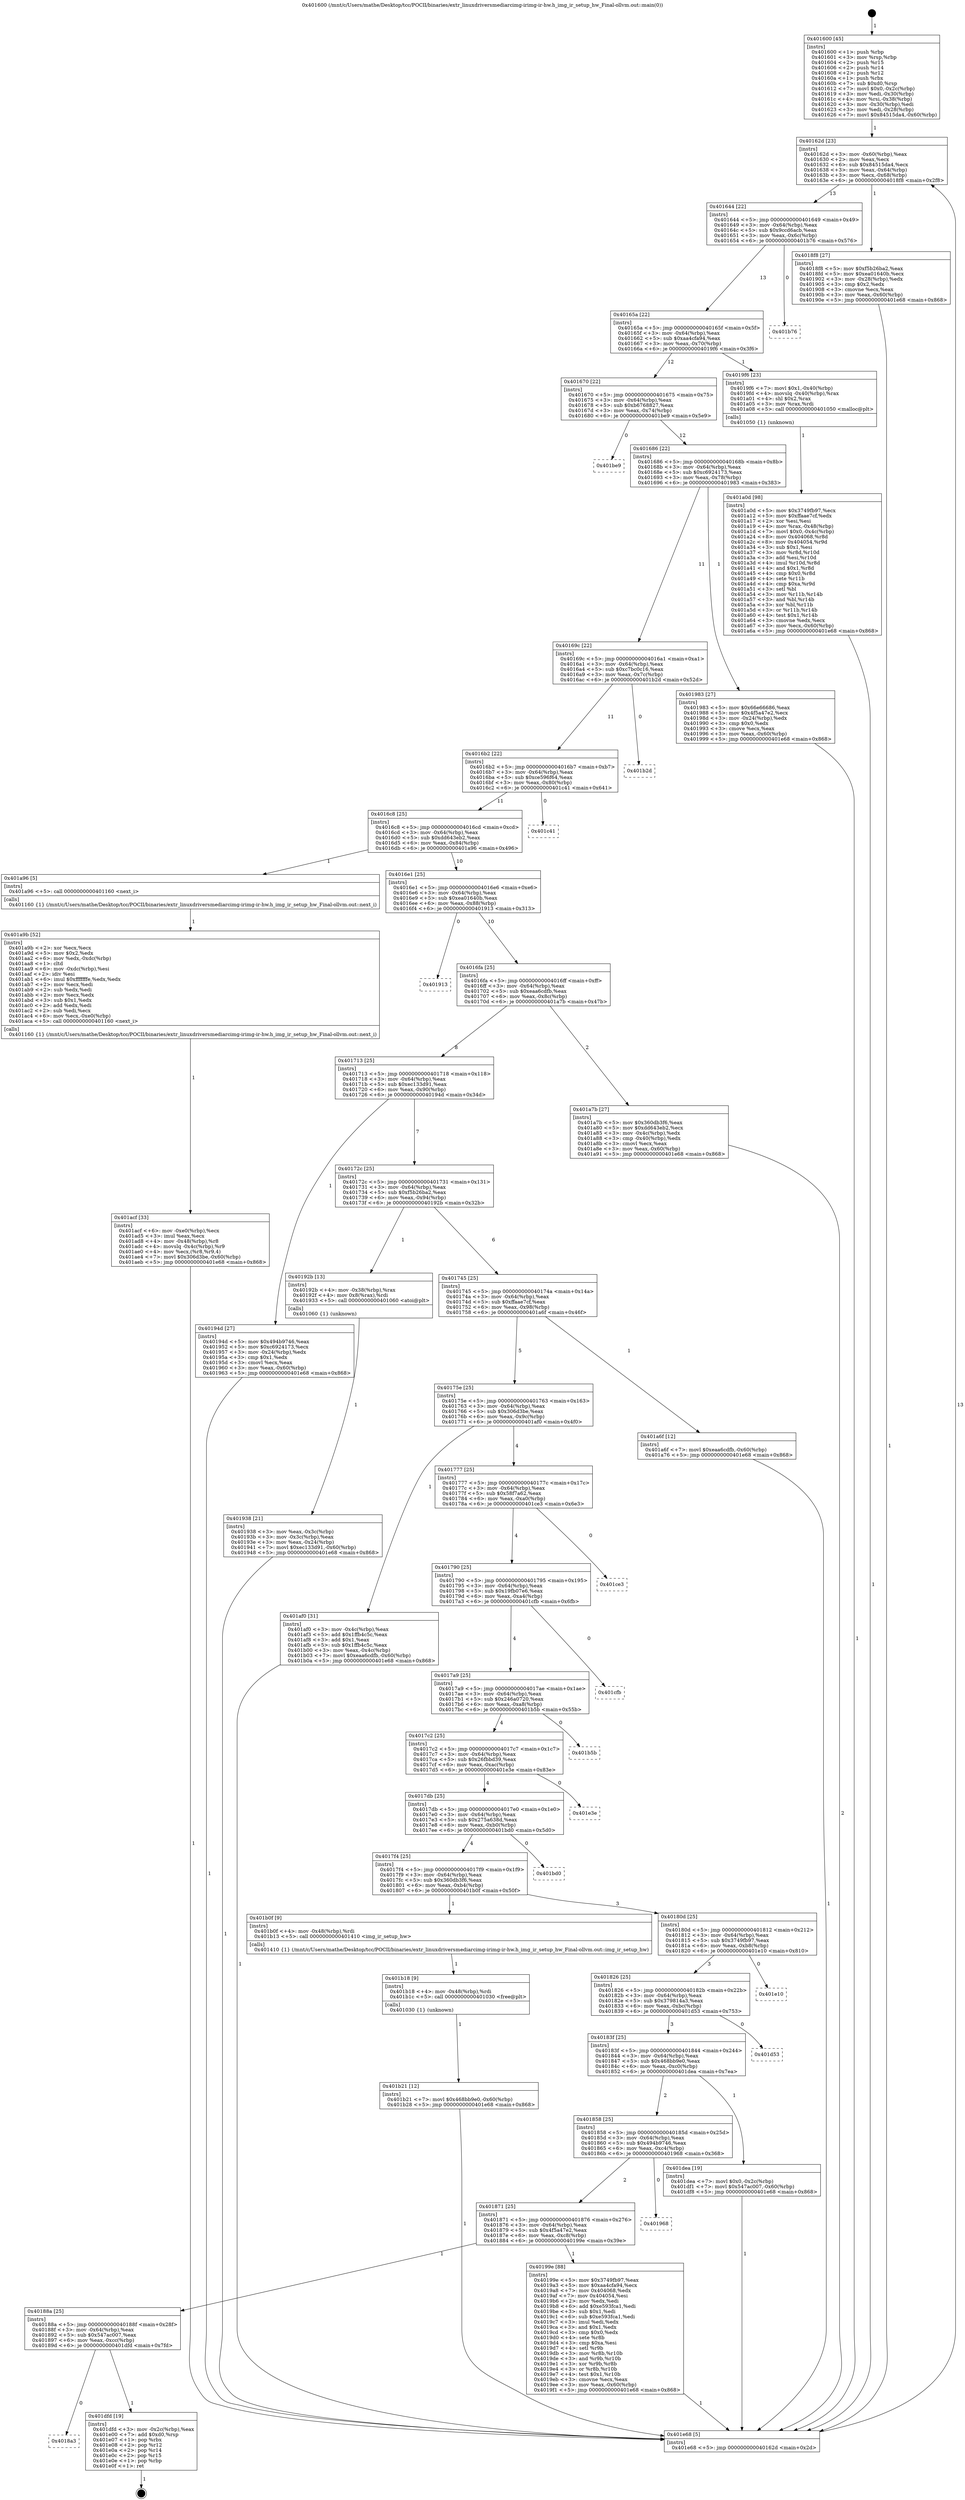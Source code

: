 digraph "0x401600" {
  label = "0x401600 (/mnt/c/Users/mathe/Desktop/tcc/POCII/binaries/extr_linuxdriversmediarcimg-irimg-ir-hw.h_img_ir_setup_hw_Final-ollvm.out::main(0))"
  labelloc = "t"
  node[shape=record]

  Entry [label="",width=0.3,height=0.3,shape=circle,fillcolor=black,style=filled]
  "0x40162d" [label="{
     0x40162d [23]\l
     | [instrs]\l
     &nbsp;&nbsp;0x40162d \<+3\>: mov -0x60(%rbp),%eax\l
     &nbsp;&nbsp;0x401630 \<+2\>: mov %eax,%ecx\l
     &nbsp;&nbsp;0x401632 \<+6\>: sub $0x84515da4,%ecx\l
     &nbsp;&nbsp;0x401638 \<+3\>: mov %eax,-0x64(%rbp)\l
     &nbsp;&nbsp;0x40163b \<+3\>: mov %ecx,-0x68(%rbp)\l
     &nbsp;&nbsp;0x40163e \<+6\>: je 00000000004018f8 \<main+0x2f8\>\l
  }"]
  "0x4018f8" [label="{
     0x4018f8 [27]\l
     | [instrs]\l
     &nbsp;&nbsp;0x4018f8 \<+5\>: mov $0xf5b26ba2,%eax\l
     &nbsp;&nbsp;0x4018fd \<+5\>: mov $0xea01640b,%ecx\l
     &nbsp;&nbsp;0x401902 \<+3\>: mov -0x28(%rbp),%edx\l
     &nbsp;&nbsp;0x401905 \<+3\>: cmp $0x2,%edx\l
     &nbsp;&nbsp;0x401908 \<+3\>: cmovne %ecx,%eax\l
     &nbsp;&nbsp;0x40190b \<+3\>: mov %eax,-0x60(%rbp)\l
     &nbsp;&nbsp;0x40190e \<+5\>: jmp 0000000000401e68 \<main+0x868\>\l
  }"]
  "0x401644" [label="{
     0x401644 [22]\l
     | [instrs]\l
     &nbsp;&nbsp;0x401644 \<+5\>: jmp 0000000000401649 \<main+0x49\>\l
     &nbsp;&nbsp;0x401649 \<+3\>: mov -0x64(%rbp),%eax\l
     &nbsp;&nbsp;0x40164c \<+5\>: sub $0x9ccd6acb,%eax\l
     &nbsp;&nbsp;0x401651 \<+3\>: mov %eax,-0x6c(%rbp)\l
     &nbsp;&nbsp;0x401654 \<+6\>: je 0000000000401b76 \<main+0x576\>\l
  }"]
  "0x401e68" [label="{
     0x401e68 [5]\l
     | [instrs]\l
     &nbsp;&nbsp;0x401e68 \<+5\>: jmp 000000000040162d \<main+0x2d\>\l
  }"]
  "0x401600" [label="{
     0x401600 [45]\l
     | [instrs]\l
     &nbsp;&nbsp;0x401600 \<+1\>: push %rbp\l
     &nbsp;&nbsp;0x401601 \<+3\>: mov %rsp,%rbp\l
     &nbsp;&nbsp;0x401604 \<+2\>: push %r15\l
     &nbsp;&nbsp;0x401606 \<+2\>: push %r14\l
     &nbsp;&nbsp;0x401608 \<+2\>: push %r12\l
     &nbsp;&nbsp;0x40160a \<+1\>: push %rbx\l
     &nbsp;&nbsp;0x40160b \<+7\>: sub $0xd0,%rsp\l
     &nbsp;&nbsp;0x401612 \<+7\>: movl $0x0,-0x2c(%rbp)\l
     &nbsp;&nbsp;0x401619 \<+3\>: mov %edi,-0x30(%rbp)\l
     &nbsp;&nbsp;0x40161c \<+4\>: mov %rsi,-0x38(%rbp)\l
     &nbsp;&nbsp;0x401620 \<+3\>: mov -0x30(%rbp),%edi\l
     &nbsp;&nbsp;0x401623 \<+3\>: mov %edi,-0x28(%rbp)\l
     &nbsp;&nbsp;0x401626 \<+7\>: movl $0x84515da4,-0x60(%rbp)\l
  }"]
  Exit [label="",width=0.3,height=0.3,shape=circle,fillcolor=black,style=filled,peripheries=2]
  "0x401b76" [label="{
     0x401b76\l
  }", style=dashed]
  "0x40165a" [label="{
     0x40165a [22]\l
     | [instrs]\l
     &nbsp;&nbsp;0x40165a \<+5\>: jmp 000000000040165f \<main+0x5f\>\l
     &nbsp;&nbsp;0x40165f \<+3\>: mov -0x64(%rbp),%eax\l
     &nbsp;&nbsp;0x401662 \<+5\>: sub $0xaa4cfa94,%eax\l
     &nbsp;&nbsp;0x401667 \<+3\>: mov %eax,-0x70(%rbp)\l
     &nbsp;&nbsp;0x40166a \<+6\>: je 00000000004019f6 \<main+0x3f6\>\l
  }"]
  "0x4018a3" [label="{
     0x4018a3\l
  }", style=dashed]
  "0x4019f6" [label="{
     0x4019f6 [23]\l
     | [instrs]\l
     &nbsp;&nbsp;0x4019f6 \<+7\>: movl $0x1,-0x40(%rbp)\l
     &nbsp;&nbsp;0x4019fd \<+4\>: movslq -0x40(%rbp),%rax\l
     &nbsp;&nbsp;0x401a01 \<+4\>: shl $0x2,%rax\l
     &nbsp;&nbsp;0x401a05 \<+3\>: mov %rax,%rdi\l
     &nbsp;&nbsp;0x401a08 \<+5\>: call 0000000000401050 \<malloc@plt\>\l
     | [calls]\l
     &nbsp;&nbsp;0x401050 \{1\} (unknown)\l
  }"]
  "0x401670" [label="{
     0x401670 [22]\l
     | [instrs]\l
     &nbsp;&nbsp;0x401670 \<+5\>: jmp 0000000000401675 \<main+0x75\>\l
     &nbsp;&nbsp;0x401675 \<+3\>: mov -0x64(%rbp),%eax\l
     &nbsp;&nbsp;0x401678 \<+5\>: sub $0xb6768827,%eax\l
     &nbsp;&nbsp;0x40167d \<+3\>: mov %eax,-0x74(%rbp)\l
     &nbsp;&nbsp;0x401680 \<+6\>: je 0000000000401be9 \<main+0x5e9\>\l
  }"]
  "0x401dfd" [label="{
     0x401dfd [19]\l
     | [instrs]\l
     &nbsp;&nbsp;0x401dfd \<+3\>: mov -0x2c(%rbp),%eax\l
     &nbsp;&nbsp;0x401e00 \<+7\>: add $0xd0,%rsp\l
     &nbsp;&nbsp;0x401e07 \<+1\>: pop %rbx\l
     &nbsp;&nbsp;0x401e08 \<+2\>: pop %r12\l
     &nbsp;&nbsp;0x401e0a \<+2\>: pop %r14\l
     &nbsp;&nbsp;0x401e0c \<+2\>: pop %r15\l
     &nbsp;&nbsp;0x401e0e \<+1\>: pop %rbp\l
     &nbsp;&nbsp;0x401e0f \<+1\>: ret\l
  }"]
  "0x401be9" [label="{
     0x401be9\l
  }", style=dashed]
  "0x401686" [label="{
     0x401686 [22]\l
     | [instrs]\l
     &nbsp;&nbsp;0x401686 \<+5\>: jmp 000000000040168b \<main+0x8b\>\l
     &nbsp;&nbsp;0x40168b \<+3\>: mov -0x64(%rbp),%eax\l
     &nbsp;&nbsp;0x40168e \<+5\>: sub $0xc6924173,%eax\l
     &nbsp;&nbsp;0x401693 \<+3\>: mov %eax,-0x78(%rbp)\l
     &nbsp;&nbsp;0x401696 \<+6\>: je 0000000000401983 \<main+0x383\>\l
  }"]
  "0x401b21" [label="{
     0x401b21 [12]\l
     | [instrs]\l
     &nbsp;&nbsp;0x401b21 \<+7\>: movl $0x468bb9e0,-0x60(%rbp)\l
     &nbsp;&nbsp;0x401b28 \<+5\>: jmp 0000000000401e68 \<main+0x868\>\l
  }"]
  "0x401983" [label="{
     0x401983 [27]\l
     | [instrs]\l
     &nbsp;&nbsp;0x401983 \<+5\>: mov $0x66e66686,%eax\l
     &nbsp;&nbsp;0x401988 \<+5\>: mov $0x4f5a47e2,%ecx\l
     &nbsp;&nbsp;0x40198d \<+3\>: mov -0x24(%rbp),%edx\l
     &nbsp;&nbsp;0x401990 \<+3\>: cmp $0x0,%edx\l
     &nbsp;&nbsp;0x401993 \<+3\>: cmove %ecx,%eax\l
     &nbsp;&nbsp;0x401996 \<+3\>: mov %eax,-0x60(%rbp)\l
     &nbsp;&nbsp;0x401999 \<+5\>: jmp 0000000000401e68 \<main+0x868\>\l
  }"]
  "0x40169c" [label="{
     0x40169c [22]\l
     | [instrs]\l
     &nbsp;&nbsp;0x40169c \<+5\>: jmp 00000000004016a1 \<main+0xa1\>\l
     &nbsp;&nbsp;0x4016a1 \<+3\>: mov -0x64(%rbp),%eax\l
     &nbsp;&nbsp;0x4016a4 \<+5\>: sub $0xc7bc0c16,%eax\l
     &nbsp;&nbsp;0x4016a9 \<+3\>: mov %eax,-0x7c(%rbp)\l
     &nbsp;&nbsp;0x4016ac \<+6\>: je 0000000000401b2d \<main+0x52d\>\l
  }"]
  "0x401b18" [label="{
     0x401b18 [9]\l
     | [instrs]\l
     &nbsp;&nbsp;0x401b18 \<+4\>: mov -0x48(%rbp),%rdi\l
     &nbsp;&nbsp;0x401b1c \<+5\>: call 0000000000401030 \<free@plt\>\l
     | [calls]\l
     &nbsp;&nbsp;0x401030 \{1\} (unknown)\l
  }"]
  "0x401b2d" [label="{
     0x401b2d\l
  }", style=dashed]
  "0x4016b2" [label="{
     0x4016b2 [22]\l
     | [instrs]\l
     &nbsp;&nbsp;0x4016b2 \<+5\>: jmp 00000000004016b7 \<main+0xb7\>\l
     &nbsp;&nbsp;0x4016b7 \<+3\>: mov -0x64(%rbp),%eax\l
     &nbsp;&nbsp;0x4016ba \<+5\>: sub $0xce596f64,%eax\l
     &nbsp;&nbsp;0x4016bf \<+3\>: mov %eax,-0x80(%rbp)\l
     &nbsp;&nbsp;0x4016c2 \<+6\>: je 0000000000401c41 \<main+0x641\>\l
  }"]
  "0x401acf" [label="{
     0x401acf [33]\l
     | [instrs]\l
     &nbsp;&nbsp;0x401acf \<+6\>: mov -0xe0(%rbp),%ecx\l
     &nbsp;&nbsp;0x401ad5 \<+3\>: imul %eax,%ecx\l
     &nbsp;&nbsp;0x401ad8 \<+4\>: mov -0x48(%rbp),%r8\l
     &nbsp;&nbsp;0x401adc \<+4\>: movslq -0x4c(%rbp),%r9\l
     &nbsp;&nbsp;0x401ae0 \<+4\>: mov %ecx,(%r8,%r9,4)\l
     &nbsp;&nbsp;0x401ae4 \<+7\>: movl $0x306d3be,-0x60(%rbp)\l
     &nbsp;&nbsp;0x401aeb \<+5\>: jmp 0000000000401e68 \<main+0x868\>\l
  }"]
  "0x401c41" [label="{
     0x401c41\l
  }", style=dashed]
  "0x4016c8" [label="{
     0x4016c8 [25]\l
     | [instrs]\l
     &nbsp;&nbsp;0x4016c8 \<+5\>: jmp 00000000004016cd \<main+0xcd\>\l
     &nbsp;&nbsp;0x4016cd \<+3\>: mov -0x64(%rbp),%eax\l
     &nbsp;&nbsp;0x4016d0 \<+5\>: sub $0xdd643eb2,%eax\l
     &nbsp;&nbsp;0x4016d5 \<+6\>: mov %eax,-0x84(%rbp)\l
     &nbsp;&nbsp;0x4016db \<+6\>: je 0000000000401a96 \<main+0x496\>\l
  }"]
  "0x401a9b" [label="{
     0x401a9b [52]\l
     | [instrs]\l
     &nbsp;&nbsp;0x401a9b \<+2\>: xor %ecx,%ecx\l
     &nbsp;&nbsp;0x401a9d \<+5\>: mov $0x2,%edx\l
     &nbsp;&nbsp;0x401aa2 \<+6\>: mov %edx,-0xdc(%rbp)\l
     &nbsp;&nbsp;0x401aa8 \<+1\>: cltd\l
     &nbsp;&nbsp;0x401aa9 \<+6\>: mov -0xdc(%rbp),%esi\l
     &nbsp;&nbsp;0x401aaf \<+2\>: idiv %esi\l
     &nbsp;&nbsp;0x401ab1 \<+6\>: imul $0xfffffffe,%edx,%edx\l
     &nbsp;&nbsp;0x401ab7 \<+2\>: mov %ecx,%edi\l
     &nbsp;&nbsp;0x401ab9 \<+2\>: sub %edx,%edi\l
     &nbsp;&nbsp;0x401abb \<+2\>: mov %ecx,%edx\l
     &nbsp;&nbsp;0x401abd \<+3\>: sub $0x1,%edx\l
     &nbsp;&nbsp;0x401ac0 \<+2\>: add %edx,%edi\l
     &nbsp;&nbsp;0x401ac2 \<+2\>: sub %edi,%ecx\l
     &nbsp;&nbsp;0x401ac4 \<+6\>: mov %ecx,-0xe0(%rbp)\l
     &nbsp;&nbsp;0x401aca \<+5\>: call 0000000000401160 \<next_i\>\l
     | [calls]\l
     &nbsp;&nbsp;0x401160 \{1\} (/mnt/c/Users/mathe/Desktop/tcc/POCII/binaries/extr_linuxdriversmediarcimg-irimg-ir-hw.h_img_ir_setup_hw_Final-ollvm.out::next_i)\l
  }"]
  "0x401a96" [label="{
     0x401a96 [5]\l
     | [instrs]\l
     &nbsp;&nbsp;0x401a96 \<+5\>: call 0000000000401160 \<next_i\>\l
     | [calls]\l
     &nbsp;&nbsp;0x401160 \{1\} (/mnt/c/Users/mathe/Desktop/tcc/POCII/binaries/extr_linuxdriversmediarcimg-irimg-ir-hw.h_img_ir_setup_hw_Final-ollvm.out::next_i)\l
  }"]
  "0x4016e1" [label="{
     0x4016e1 [25]\l
     | [instrs]\l
     &nbsp;&nbsp;0x4016e1 \<+5\>: jmp 00000000004016e6 \<main+0xe6\>\l
     &nbsp;&nbsp;0x4016e6 \<+3\>: mov -0x64(%rbp),%eax\l
     &nbsp;&nbsp;0x4016e9 \<+5\>: sub $0xea01640b,%eax\l
     &nbsp;&nbsp;0x4016ee \<+6\>: mov %eax,-0x88(%rbp)\l
     &nbsp;&nbsp;0x4016f4 \<+6\>: je 0000000000401913 \<main+0x313\>\l
  }"]
  "0x401a0d" [label="{
     0x401a0d [98]\l
     | [instrs]\l
     &nbsp;&nbsp;0x401a0d \<+5\>: mov $0x3749fb97,%ecx\l
     &nbsp;&nbsp;0x401a12 \<+5\>: mov $0xffaae7cf,%edx\l
     &nbsp;&nbsp;0x401a17 \<+2\>: xor %esi,%esi\l
     &nbsp;&nbsp;0x401a19 \<+4\>: mov %rax,-0x48(%rbp)\l
     &nbsp;&nbsp;0x401a1d \<+7\>: movl $0x0,-0x4c(%rbp)\l
     &nbsp;&nbsp;0x401a24 \<+8\>: mov 0x404068,%r8d\l
     &nbsp;&nbsp;0x401a2c \<+8\>: mov 0x404054,%r9d\l
     &nbsp;&nbsp;0x401a34 \<+3\>: sub $0x1,%esi\l
     &nbsp;&nbsp;0x401a37 \<+3\>: mov %r8d,%r10d\l
     &nbsp;&nbsp;0x401a3a \<+3\>: add %esi,%r10d\l
     &nbsp;&nbsp;0x401a3d \<+4\>: imul %r10d,%r8d\l
     &nbsp;&nbsp;0x401a41 \<+4\>: and $0x1,%r8d\l
     &nbsp;&nbsp;0x401a45 \<+4\>: cmp $0x0,%r8d\l
     &nbsp;&nbsp;0x401a49 \<+4\>: sete %r11b\l
     &nbsp;&nbsp;0x401a4d \<+4\>: cmp $0xa,%r9d\l
     &nbsp;&nbsp;0x401a51 \<+3\>: setl %bl\l
     &nbsp;&nbsp;0x401a54 \<+3\>: mov %r11b,%r14b\l
     &nbsp;&nbsp;0x401a57 \<+3\>: and %bl,%r14b\l
     &nbsp;&nbsp;0x401a5a \<+3\>: xor %bl,%r11b\l
     &nbsp;&nbsp;0x401a5d \<+3\>: or %r11b,%r14b\l
     &nbsp;&nbsp;0x401a60 \<+4\>: test $0x1,%r14b\l
     &nbsp;&nbsp;0x401a64 \<+3\>: cmovne %edx,%ecx\l
     &nbsp;&nbsp;0x401a67 \<+3\>: mov %ecx,-0x60(%rbp)\l
     &nbsp;&nbsp;0x401a6a \<+5\>: jmp 0000000000401e68 \<main+0x868\>\l
  }"]
  "0x401913" [label="{
     0x401913\l
  }", style=dashed]
  "0x4016fa" [label="{
     0x4016fa [25]\l
     | [instrs]\l
     &nbsp;&nbsp;0x4016fa \<+5\>: jmp 00000000004016ff \<main+0xff\>\l
     &nbsp;&nbsp;0x4016ff \<+3\>: mov -0x64(%rbp),%eax\l
     &nbsp;&nbsp;0x401702 \<+5\>: sub $0xeaa6cdfb,%eax\l
     &nbsp;&nbsp;0x401707 \<+6\>: mov %eax,-0x8c(%rbp)\l
     &nbsp;&nbsp;0x40170d \<+6\>: je 0000000000401a7b \<main+0x47b\>\l
  }"]
  "0x40188a" [label="{
     0x40188a [25]\l
     | [instrs]\l
     &nbsp;&nbsp;0x40188a \<+5\>: jmp 000000000040188f \<main+0x28f\>\l
     &nbsp;&nbsp;0x40188f \<+3\>: mov -0x64(%rbp),%eax\l
     &nbsp;&nbsp;0x401892 \<+5\>: sub $0x547ac007,%eax\l
     &nbsp;&nbsp;0x401897 \<+6\>: mov %eax,-0xcc(%rbp)\l
     &nbsp;&nbsp;0x40189d \<+6\>: je 0000000000401dfd \<main+0x7fd\>\l
  }"]
  "0x401a7b" [label="{
     0x401a7b [27]\l
     | [instrs]\l
     &nbsp;&nbsp;0x401a7b \<+5\>: mov $0x360db3f6,%eax\l
     &nbsp;&nbsp;0x401a80 \<+5\>: mov $0xdd643eb2,%ecx\l
     &nbsp;&nbsp;0x401a85 \<+3\>: mov -0x4c(%rbp),%edx\l
     &nbsp;&nbsp;0x401a88 \<+3\>: cmp -0x40(%rbp),%edx\l
     &nbsp;&nbsp;0x401a8b \<+3\>: cmovl %ecx,%eax\l
     &nbsp;&nbsp;0x401a8e \<+3\>: mov %eax,-0x60(%rbp)\l
     &nbsp;&nbsp;0x401a91 \<+5\>: jmp 0000000000401e68 \<main+0x868\>\l
  }"]
  "0x401713" [label="{
     0x401713 [25]\l
     | [instrs]\l
     &nbsp;&nbsp;0x401713 \<+5\>: jmp 0000000000401718 \<main+0x118\>\l
     &nbsp;&nbsp;0x401718 \<+3\>: mov -0x64(%rbp),%eax\l
     &nbsp;&nbsp;0x40171b \<+5\>: sub $0xec133d91,%eax\l
     &nbsp;&nbsp;0x401720 \<+6\>: mov %eax,-0x90(%rbp)\l
     &nbsp;&nbsp;0x401726 \<+6\>: je 000000000040194d \<main+0x34d\>\l
  }"]
  "0x40199e" [label="{
     0x40199e [88]\l
     | [instrs]\l
     &nbsp;&nbsp;0x40199e \<+5\>: mov $0x3749fb97,%eax\l
     &nbsp;&nbsp;0x4019a3 \<+5\>: mov $0xaa4cfa94,%ecx\l
     &nbsp;&nbsp;0x4019a8 \<+7\>: mov 0x404068,%edx\l
     &nbsp;&nbsp;0x4019af \<+7\>: mov 0x404054,%esi\l
     &nbsp;&nbsp;0x4019b6 \<+2\>: mov %edx,%edi\l
     &nbsp;&nbsp;0x4019b8 \<+6\>: add $0xe593fca1,%edi\l
     &nbsp;&nbsp;0x4019be \<+3\>: sub $0x1,%edi\l
     &nbsp;&nbsp;0x4019c1 \<+6\>: sub $0xe593fca1,%edi\l
     &nbsp;&nbsp;0x4019c7 \<+3\>: imul %edi,%edx\l
     &nbsp;&nbsp;0x4019ca \<+3\>: and $0x1,%edx\l
     &nbsp;&nbsp;0x4019cd \<+3\>: cmp $0x0,%edx\l
     &nbsp;&nbsp;0x4019d0 \<+4\>: sete %r8b\l
     &nbsp;&nbsp;0x4019d4 \<+3\>: cmp $0xa,%esi\l
     &nbsp;&nbsp;0x4019d7 \<+4\>: setl %r9b\l
     &nbsp;&nbsp;0x4019db \<+3\>: mov %r8b,%r10b\l
     &nbsp;&nbsp;0x4019de \<+3\>: and %r9b,%r10b\l
     &nbsp;&nbsp;0x4019e1 \<+3\>: xor %r9b,%r8b\l
     &nbsp;&nbsp;0x4019e4 \<+3\>: or %r8b,%r10b\l
     &nbsp;&nbsp;0x4019e7 \<+4\>: test $0x1,%r10b\l
     &nbsp;&nbsp;0x4019eb \<+3\>: cmovne %ecx,%eax\l
     &nbsp;&nbsp;0x4019ee \<+3\>: mov %eax,-0x60(%rbp)\l
     &nbsp;&nbsp;0x4019f1 \<+5\>: jmp 0000000000401e68 \<main+0x868\>\l
  }"]
  "0x40194d" [label="{
     0x40194d [27]\l
     | [instrs]\l
     &nbsp;&nbsp;0x40194d \<+5\>: mov $0x494b9746,%eax\l
     &nbsp;&nbsp;0x401952 \<+5\>: mov $0xc6924173,%ecx\l
     &nbsp;&nbsp;0x401957 \<+3\>: mov -0x24(%rbp),%edx\l
     &nbsp;&nbsp;0x40195a \<+3\>: cmp $0x1,%edx\l
     &nbsp;&nbsp;0x40195d \<+3\>: cmovl %ecx,%eax\l
     &nbsp;&nbsp;0x401960 \<+3\>: mov %eax,-0x60(%rbp)\l
     &nbsp;&nbsp;0x401963 \<+5\>: jmp 0000000000401e68 \<main+0x868\>\l
  }"]
  "0x40172c" [label="{
     0x40172c [25]\l
     | [instrs]\l
     &nbsp;&nbsp;0x40172c \<+5\>: jmp 0000000000401731 \<main+0x131\>\l
     &nbsp;&nbsp;0x401731 \<+3\>: mov -0x64(%rbp),%eax\l
     &nbsp;&nbsp;0x401734 \<+5\>: sub $0xf5b26ba2,%eax\l
     &nbsp;&nbsp;0x401739 \<+6\>: mov %eax,-0x94(%rbp)\l
     &nbsp;&nbsp;0x40173f \<+6\>: je 000000000040192b \<main+0x32b\>\l
  }"]
  "0x401871" [label="{
     0x401871 [25]\l
     | [instrs]\l
     &nbsp;&nbsp;0x401871 \<+5\>: jmp 0000000000401876 \<main+0x276\>\l
     &nbsp;&nbsp;0x401876 \<+3\>: mov -0x64(%rbp),%eax\l
     &nbsp;&nbsp;0x401879 \<+5\>: sub $0x4f5a47e2,%eax\l
     &nbsp;&nbsp;0x40187e \<+6\>: mov %eax,-0xc8(%rbp)\l
     &nbsp;&nbsp;0x401884 \<+6\>: je 000000000040199e \<main+0x39e\>\l
  }"]
  "0x40192b" [label="{
     0x40192b [13]\l
     | [instrs]\l
     &nbsp;&nbsp;0x40192b \<+4\>: mov -0x38(%rbp),%rax\l
     &nbsp;&nbsp;0x40192f \<+4\>: mov 0x8(%rax),%rdi\l
     &nbsp;&nbsp;0x401933 \<+5\>: call 0000000000401060 \<atoi@plt\>\l
     | [calls]\l
     &nbsp;&nbsp;0x401060 \{1\} (unknown)\l
  }"]
  "0x401745" [label="{
     0x401745 [25]\l
     | [instrs]\l
     &nbsp;&nbsp;0x401745 \<+5\>: jmp 000000000040174a \<main+0x14a\>\l
     &nbsp;&nbsp;0x40174a \<+3\>: mov -0x64(%rbp),%eax\l
     &nbsp;&nbsp;0x40174d \<+5\>: sub $0xffaae7cf,%eax\l
     &nbsp;&nbsp;0x401752 \<+6\>: mov %eax,-0x98(%rbp)\l
     &nbsp;&nbsp;0x401758 \<+6\>: je 0000000000401a6f \<main+0x46f\>\l
  }"]
  "0x401938" [label="{
     0x401938 [21]\l
     | [instrs]\l
     &nbsp;&nbsp;0x401938 \<+3\>: mov %eax,-0x3c(%rbp)\l
     &nbsp;&nbsp;0x40193b \<+3\>: mov -0x3c(%rbp),%eax\l
     &nbsp;&nbsp;0x40193e \<+3\>: mov %eax,-0x24(%rbp)\l
     &nbsp;&nbsp;0x401941 \<+7\>: movl $0xec133d91,-0x60(%rbp)\l
     &nbsp;&nbsp;0x401948 \<+5\>: jmp 0000000000401e68 \<main+0x868\>\l
  }"]
  "0x401968" [label="{
     0x401968\l
  }", style=dashed]
  "0x401a6f" [label="{
     0x401a6f [12]\l
     | [instrs]\l
     &nbsp;&nbsp;0x401a6f \<+7\>: movl $0xeaa6cdfb,-0x60(%rbp)\l
     &nbsp;&nbsp;0x401a76 \<+5\>: jmp 0000000000401e68 \<main+0x868\>\l
  }"]
  "0x40175e" [label="{
     0x40175e [25]\l
     | [instrs]\l
     &nbsp;&nbsp;0x40175e \<+5\>: jmp 0000000000401763 \<main+0x163\>\l
     &nbsp;&nbsp;0x401763 \<+3\>: mov -0x64(%rbp),%eax\l
     &nbsp;&nbsp;0x401766 \<+5\>: sub $0x306d3be,%eax\l
     &nbsp;&nbsp;0x40176b \<+6\>: mov %eax,-0x9c(%rbp)\l
     &nbsp;&nbsp;0x401771 \<+6\>: je 0000000000401af0 \<main+0x4f0\>\l
  }"]
  "0x401858" [label="{
     0x401858 [25]\l
     | [instrs]\l
     &nbsp;&nbsp;0x401858 \<+5\>: jmp 000000000040185d \<main+0x25d\>\l
     &nbsp;&nbsp;0x40185d \<+3\>: mov -0x64(%rbp),%eax\l
     &nbsp;&nbsp;0x401860 \<+5\>: sub $0x494b9746,%eax\l
     &nbsp;&nbsp;0x401865 \<+6\>: mov %eax,-0xc4(%rbp)\l
     &nbsp;&nbsp;0x40186b \<+6\>: je 0000000000401968 \<main+0x368\>\l
  }"]
  "0x401af0" [label="{
     0x401af0 [31]\l
     | [instrs]\l
     &nbsp;&nbsp;0x401af0 \<+3\>: mov -0x4c(%rbp),%eax\l
     &nbsp;&nbsp;0x401af3 \<+5\>: add $0x1ffb4c5c,%eax\l
     &nbsp;&nbsp;0x401af8 \<+3\>: add $0x1,%eax\l
     &nbsp;&nbsp;0x401afb \<+5\>: sub $0x1ffb4c5c,%eax\l
     &nbsp;&nbsp;0x401b00 \<+3\>: mov %eax,-0x4c(%rbp)\l
     &nbsp;&nbsp;0x401b03 \<+7\>: movl $0xeaa6cdfb,-0x60(%rbp)\l
     &nbsp;&nbsp;0x401b0a \<+5\>: jmp 0000000000401e68 \<main+0x868\>\l
  }"]
  "0x401777" [label="{
     0x401777 [25]\l
     | [instrs]\l
     &nbsp;&nbsp;0x401777 \<+5\>: jmp 000000000040177c \<main+0x17c\>\l
     &nbsp;&nbsp;0x40177c \<+3\>: mov -0x64(%rbp),%eax\l
     &nbsp;&nbsp;0x40177f \<+5\>: sub $0x58f7a62,%eax\l
     &nbsp;&nbsp;0x401784 \<+6\>: mov %eax,-0xa0(%rbp)\l
     &nbsp;&nbsp;0x40178a \<+6\>: je 0000000000401ce3 \<main+0x6e3\>\l
  }"]
  "0x401dea" [label="{
     0x401dea [19]\l
     | [instrs]\l
     &nbsp;&nbsp;0x401dea \<+7\>: movl $0x0,-0x2c(%rbp)\l
     &nbsp;&nbsp;0x401df1 \<+7\>: movl $0x547ac007,-0x60(%rbp)\l
     &nbsp;&nbsp;0x401df8 \<+5\>: jmp 0000000000401e68 \<main+0x868\>\l
  }"]
  "0x401ce3" [label="{
     0x401ce3\l
  }", style=dashed]
  "0x401790" [label="{
     0x401790 [25]\l
     | [instrs]\l
     &nbsp;&nbsp;0x401790 \<+5\>: jmp 0000000000401795 \<main+0x195\>\l
     &nbsp;&nbsp;0x401795 \<+3\>: mov -0x64(%rbp),%eax\l
     &nbsp;&nbsp;0x401798 \<+5\>: sub $0x19fb07e6,%eax\l
     &nbsp;&nbsp;0x40179d \<+6\>: mov %eax,-0xa4(%rbp)\l
     &nbsp;&nbsp;0x4017a3 \<+6\>: je 0000000000401cfb \<main+0x6fb\>\l
  }"]
  "0x40183f" [label="{
     0x40183f [25]\l
     | [instrs]\l
     &nbsp;&nbsp;0x40183f \<+5\>: jmp 0000000000401844 \<main+0x244\>\l
     &nbsp;&nbsp;0x401844 \<+3\>: mov -0x64(%rbp),%eax\l
     &nbsp;&nbsp;0x401847 \<+5\>: sub $0x468bb9e0,%eax\l
     &nbsp;&nbsp;0x40184c \<+6\>: mov %eax,-0xc0(%rbp)\l
     &nbsp;&nbsp;0x401852 \<+6\>: je 0000000000401dea \<main+0x7ea\>\l
  }"]
  "0x401cfb" [label="{
     0x401cfb\l
  }", style=dashed]
  "0x4017a9" [label="{
     0x4017a9 [25]\l
     | [instrs]\l
     &nbsp;&nbsp;0x4017a9 \<+5\>: jmp 00000000004017ae \<main+0x1ae\>\l
     &nbsp;&nbsp;0x4017ae \<+3\>: mov -0x64(%rbp),%eax\l
     &nbsp;&nbsp;0x4017b1 \<+5\>: sub $0x246a0720,%eax\l
     &nbsp;&nbsp;0x4017b6 \<+6\>: mov %eax,-0xa8(%rbp)\l
     &nbsp;&nbsp;0x4017bc \<+6\>: je 0000000000401b5b \<main+0x55b\>\l
  }"]
  "0x401d53" [label="{
     0x401d53\l
  }", style=dashed]
  "0x401b5b" [label="{
     0x401b5b\l
  }", style=dashed]
  "0x4017c2" [label="{
     0x4017c2 [25]\l
     | [instrs]\l
     &nbsp;&nbsp;0x4017c2 \<+5\>: jmp 00000000004017c7 \<main+0x1c7\>\l
     &nbsp;&nbsp;0x4017c7 \<+3\>: mov -0x64(%rbp),%eax\l
     &nbsp;&nbsp;0x4017ca \<+5\>: sub $0x26fbbd39,%eax\l
     &nbsp;&nbsp;0x4017cf \<+6\>: mov %eax,-0xac(%rbp)\l
     &nbsp;&nbsp;0x4017d5 \<+6\>: je 0000000000401e3e \<main+0x83e\>\l
  }"]
  "0x401826" [label="{
     0x401826 [25]\l
     | [instrs]\l
     &nbsp;&nbsp;0x401826 \<+5\>: jmp 000000000040182b \<main+0x22b\>\l
     &nbsp;&nbsp;0x40182b \<+3\>: mov -0x64(%rbp),%eax\l
     &nbsp;&nbsp;0x40182e \<+5\>: sub $0x379814a3,%eax\l
     &nbsp;&nbsp;0x401833 \<+6\>: mov %eax,-0xbc(%rbp)\l
     &nbsp;&nbsp;0x401839 \<+6\>: je 0000000000401d53 \<main+0x753\>\l
  }"]
  "0x401e3e" [label="{
     0x401e3e\l
  }", style=dashed]
  "0x4017db" [label="{
     0x4017db [25]\l
     | [instrs]\l
     &nbsp;&nbsp;0x4017db \<+5\>: jmp 00000000004017e0 \<main+0x1e0\>\l
     &nbsp;&nbsp;0x4017e0 \<+3\>: mov -0x64(%rbp),%eax\l
     &nbsp;&nbsp;0x4017e3 \<+5\>: sub $0x275a638d,%eax\l
     &nbsp;&nbsp;0x4017e8 \<+6\>: mov %eax,-0xb0(%rbp)\l
     &nbsp;&nbsp;0x4017ee \<+6\>: je 0000000000401bd0 \<main+0x5d0\>\l
  }"]
  "0x401e10" [label="{
     0x401e10\l
  }", style=dashed]
  "0x401bd0" [label="{
     0x401bd0\l
  }", style=dashed]
  "0x4017f4" [label="{
     0x4017f4 [25]\l
     | [instrs]\l
     &nbsp;&nbsp;0x4017f4 \<+5\>: jmp 00000000004017f9 \<main+0x1f9\>\l
     &nbsp;&nbsp;0x4017f9 \<+3\>: mov -0x64(%rbp),%eax\l
     &nbsp;&nbsp;0x4017fc \<+5\>: sub $0x360db3f6,%eax\l
     &nbsp;&nbsp;0x401801 \<+6\>: mov %eax,-0xb4(%rbp)\l
     &nbsp;&nbsp;0x401807 \<+6\>: je 0000000000401b0f \<main+0x50f\>\l
  }"]
  "0x40180d" [label="{
     0x40180d [25]\l
     | [instrs]\l
     &nbsp;&nbsp;0x40180d \<+5\>: jmp 0000000000401812 \<main+0x212\>\l
     &nbsp;&nbsp;0x401812 \<+3\>: mov -0x64(%rbp),%eax\l
     &nbsp;&nbsp;0x401815 \<+5\>: sub $0x3749fb97,%eax\l
     &nbsp;&nbsp;0x40181a \<+6\>: mov %eax,-0xb8(%rbp)\l
     &nbsp;&nbsp;0x401820 \<+6\>: je 0000000000401e10 \<main+0x810\>\l
  }"]
  "0x401b0f" [label="{
     0x401b0f [9]\l
     | [instrs]\l
     &nbsp;&nbsp;0x401b0f \<+4\>: mov -0x48(%rbp),%rdi\l
     &nbsp;&nbsp;0x401b13 \<+5\>: call 0000000000401410 \<img_ir_setup_hw\>\l
     | [calls]\l
     &nbsp;&nbsp;0x401410 \{1\} (/mnt/c/Users/mathe/Desktop/tcc/POCII/binaries/extr_linuxdriversmediarcimg-irimg-ir-hw.h_img_ir_setup_hw_Final-ollvm.out::img_ir_setup_hw)\l
  }"]
  Entry -> "0x401600" [label=" 1"]
  "0x40162d" -> "0x4018f8" [label=" 1"]
  "0x40162d" -> "0x401644" [label=" 13"]
  "0x4018f8" -> "0x401e68" [label=" 1"]
  "0x401600" -> "0x40162d" [label=" 1"]
  "0x401e68" -> "0x40162d" [label=" 13"]
  "0x401dfd" -> Exit [label=" 1"]
  "0x401644" -> "0x401b76" [label=" 0"]
  "0x401644" -> "0x40165a" [label=" 13"]
  "0x40188a" -> "0x4018a3" [label=" 0"]
  "0x40165a" -> "0x4019f6" [label=" 1"]
  "0x40165a" -> "0x401670" [label=" 12"]
  "0x40188a" -> "0x401dfd" [label=" 1"]
  "0x401670" -> "0x401be9" [label=" 0"]
  "0x401670" -> "0x401686" [label=" 12"]
  "0x401dea" -> "0x401e68" [label=" 1"]
  "0x401686" -> "0x401983" [label=" 1"]
  "0x401686" -> "0x40169c" [label=" 11"]
  "0x401b21" -> "0x401e68" [label=" 1"]
  "0x40169c" -> "0x401b2d" [label=" 0"]
  "0x40169c" -> "0x4016b2" [label=" 11"]
  "0x401b18" -> "0x401b21" [label=" 1"]
  "0x4016b2" -> "0x401c41" [label=" 0"]
  "0x4016b2" -> "0x4016c8" [label=" 11"]
  "0x401b0f" -> "0x401b18" [label=" 1"]
  "0x4016c8" -> "0x401a96" [label=" 1"]
  "0x4016c8" -> "0x4016e1" [label=" 10"]
  "0x401af0" -> "0x401e68" [label=" 1"]
  "0x4016e1" -> "0x401913" [label=" 0"]
  "0x4016e1" -> "0x4016fa" [label=" 10"]
  "0x401acf" -> "0x401e68" [label=" 1"]
  "0x4016fa" -> "0x401a7b" [label=" 2"]
  "0x4016fa" -> "0x401713" [label=" 8"]
  "0x401a9b" -> "0x401acf" [label=" 1"]
  "0x401713" -> "0x40194d" [label=" 1"]
  "0x401713" -> "0x40172c" [label=" 7"]
  "0x401a96" -> "0x401a9b" [label=" 1"]
  "0x40172c" -> "0x40192b" [label=" 1"]
  "0x40172c" -> "0x401745" [label=" 6"]
  "0x40192b" -> "0x401938" [label=" 1"]
  "0x401938" -> "0x401e68" [label=" 1"]
  "0x40194d" -> "0x401e68" [label=" 1"]
  "0x401983" -> "0x401e68" [label=" 1"]
  "0x401a6f" -> "0x401e68" [label=" 1"]
  "0x401745" -> "0x401a6f" [label=" 1"]
  "0x401745" -> "0x40175e" [label=" 5"]
  "0x401a0d" -> "0x401e68" [label=" 1"]
  "0x40175e" -> "0x401af0" [label=" 1"]
  "0x40175e" -> "0x401777" [label=" 4"]
  "0x40199e" -> "0x401e68" [label=" 1"]
  "0x401777" -> "0x401ce3" [label=" 0"]
  "0x401777" -> "0x401790" [label=" 4"]
  "0x401871" -> "0x40188a" [label=" 1"]
  "0x401790" -> "0x401cfb" [label=" 0"]
  "0x401790" -> "0x4017a9" [label=" 4"]
  "0x401a7b" -> "0x401e68" [label=" 2"]
  "0x4017a9" -> "0x401b5b" [label=" 0"]
  "0x4017a9" -> "0x4017c2" [label=" 4"]
  "0x401858" -> "0x401871" [label=" 2"]
  "0x4017c2" -> "0x401e3e" [label=" 0"]
  "0x4017c2" -> "0x4017db" [label=" 4"]
  "0x4019f6" -> "0x401a0d" [label=" 1"]
  "0x4017db" -> "0x401bd0" [label=" 0"]
  "0x4017db" -> "0x4017f4" [label=" 4"]
  "0x40183f" -> "0x401858" [label=" 2"]
  "0x4017f4" -> "0x401b0f" [label=" 1"]
  "0x4017f4" -> "0x40180d" [label=" 3"]
  "0x40183f" -> "0x401dea" [label=" 1"]
  "0x40180d" -> "0x401e10" [label=" 0"]
  "0x40180d" -> "0x401826" [label=" 3"]
  "0x401858" -> "0x401968" [label=" 0"]
  "0x401826" -> "0x401d53" [label=" 0"]
  "0x401826" -> "0x40183f" [label=" 3"]
  "0x401871" -> "0x40199e" [label=" 1"]
}
